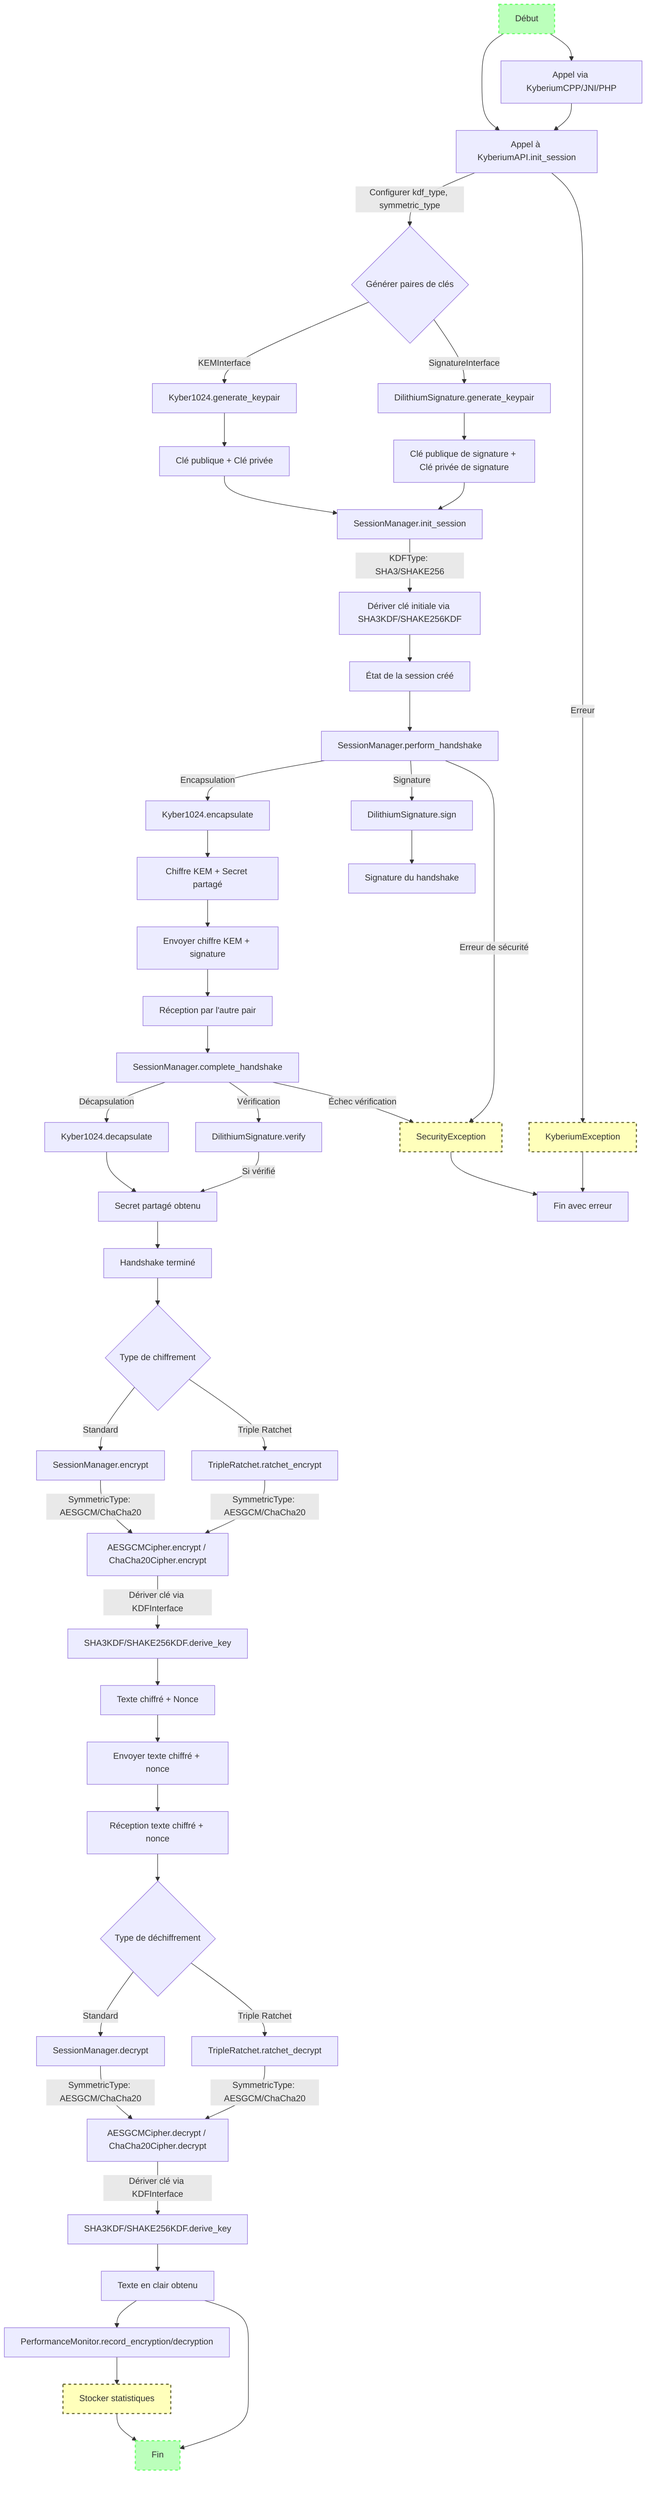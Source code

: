 graph TD
    %% ============================================================================
    %% INITIALISATION ET CONFIGURATION
    %% ============================================================================
    A[Début] --> B[Appel à KyberiumAPI.init_session]
    B -->|Configurer kdf_type, symmetric_type| C{Générer paires de clés}
    C -->|KEMInterface| D[Kyber1024.generate_keypair]
    C -->|SignatureInterface| E[DilithiumSignature.generate_keypair]
    D --> F[Clé publique + Clé privée]
    E --> G[Clé publique de signature + Clé privée de signature]
    F --> H[SessionManager.init_session]
    G --> H
    H -->|KDFType: SHA3/SHAKE256| I[Dériver clé initiale via SHA3KDF/SHAKE256KDF]
    I --> J[État de la session créé]

    %% ============================================================================
    %% HANDSHAKE
    %% ============================================================================
    J --> K[SessionManager.perform_handshake]
    K -->|Encapsulation| L[Kyber1024.encapsulate]
    K -->|Signature| M[DilithiumSignature.sign]
    L --> N[Chiffre KEM + Secret partagé]
    M --> O[Signature du handshake]
    N --> P[Envoyer chiffre KEM + signature]
    P --> Q[Réception par l'autre pair]
    Q --> R[SessionManager.complete_handshake]
    R -->|Décapsulation| S[Kyber1024.decapsulate]
    R -->|Vérification| T[DilithiumSignature.verify]
    S --> U[Secret partagé obtenu]
    T -->|Si vérifié| U
    U --> V[Handshake terminé]

    %% ============================================================================
    %% CHIFFREMENT/DÉCHIFFREMENT
    %% ============================================================================
    V --> W{Type de chiffrement}
    W -->|Standard| X[SessionManager.encrypt]
    W -->|Triple Ratchet| Y[TripleRatchet.ratchet_encrypt]
    X -->|SymmetricType: AESGCM/ChaCha20| Z[AESGCMCipher.encrypt / ChaCha20Cipher.encrypt]
    Y -->|SymmetricType: AESGCM/ChaCha20| Z
    Z -->|Dériver clé via KDFInterface| AA[SHA3KDF/SHAKE256KDF.derive_key]
    AA --> AB[Texte chiffré + Nonce]
    AB --> AC[Envoyer texte chiffré + nonce]

    AC --> AD[Réception texte chiffré + nonce]
    AD --> AE{Type de déchiffrement}
    AE -->|Standard| AF[SessionManager.decrypt]
    AE -->|Triple Ratchet| AG[TripleRatchet.ratchet_decrypt]
    AF -->|SymmetricType: AESGCM/ChaCha20| AH[AESGCMCipher.decrypt / ChaCha20Cipher.decrypt]
    AG -->|SymmetricType: AESGCM/ChaCha20| AH
    AH -->|Dériver clé via KDFInterface| AI[SHA3KDF/SHAKE256KDF.derive_key]
    AI --> AJ[Texte en clair obtenu]

    %% ============================================================================
    %% GESTION DES EXCEPTIONS ET PERFORMANCE
    %% ============================================================================
    AJ --> AK[PerformanceMonitor.record_encryption/decryption]
    AK --> AL[Stocker statistiques]
    B -->|Erreur| AM[KyberiumException]
    K -->|Erreur de sécurité| AN[SecurityException]
    R -->|Échec vérification| AN
    AM --> AO[Fin avec erreur]
    AN --> AO

    %% ============================================================================
    %% BINDINGS NATIFS
    %% ============================================================================
    A --> AP[Appel via KyberiumCPP/JNI/PHP]
    AP --> B

    %% ============================================================================
    %% FIN
    %% ============================================================================
    AL --> AQ[Fin]
    AJ --> AQ

    %% ============================================================================
    %% STYLES
    %% ============================================================================
    style A fill:#bfb,stroke:#6f6,stroke-width:2px,stroke-dasharray: 5 5
    style AQ fill:#bfb,stroke:#6f6,stroke-width:2px,stroke-dasharray: 5 5
    style AM fill:#ffb,stroke:#663,stroke-width:2px,stroke-dasharray: 5 5
    style AN fill:#ffb,stroke:#663,stroke-width:2px,stroke-dasharray: 5 5
    style AL fill:#ffb,stroke:#663,stroke-width:2px,stroke-dasharray: 5 5